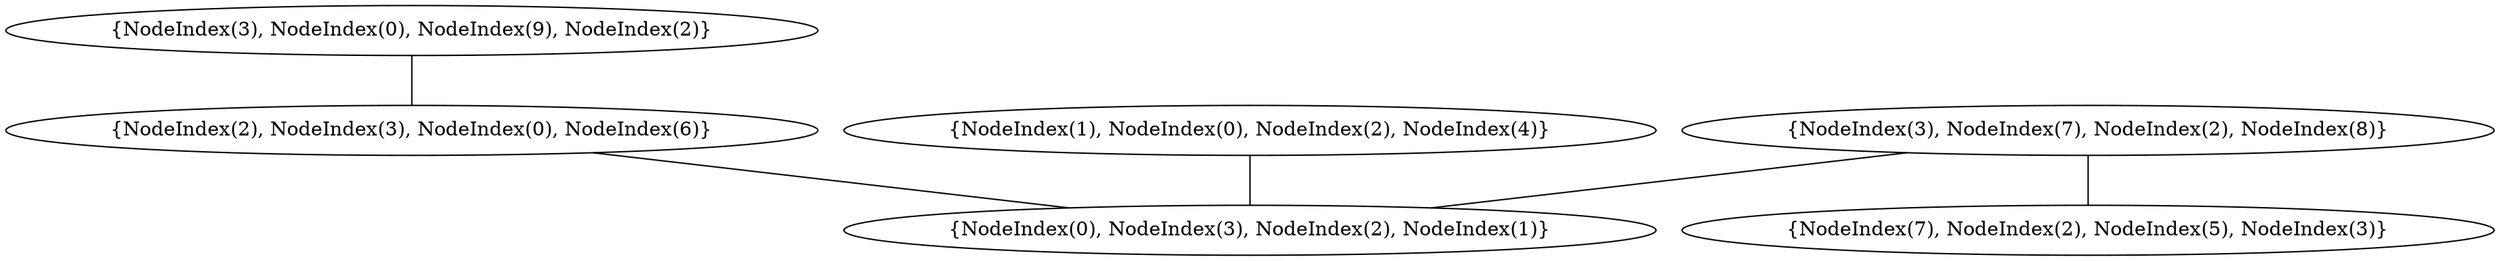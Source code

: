 graph {
    0 [ label = "{NodeIndex(0), NodeIndex(3), NodeIndex(2), NodeIndex(1)}" ]
    1 [ label = "{NodeIndex(2), NodeIndex(3), NodeIndex(0), NodeIndex(6)}" ]
    2 [ label = "{NodeIndex(3), NodeIndex(0), NodeIndex(9), NodeIndex(2)}" ]
    3 [ label = "{NodeIndex(7), NodeIndex(2), NodeIndex(5), NodeIndex(3)}" ]
    4 [ label = "{NodeIndex(3), NodeIndex(7), NodeIndex(2), NodeIndex(8)}" ]
    5 [ label = "{NodeIndex(1), NodeIndex(0), NodeIndex(2), NodeIndex(4)}" ]
    1 -- 0 [ ]
    2 -- 1 [ ]
    4 -- 3 [ ]
    5 -- 0 [ ]
    4 -- 0 [ ]
}
